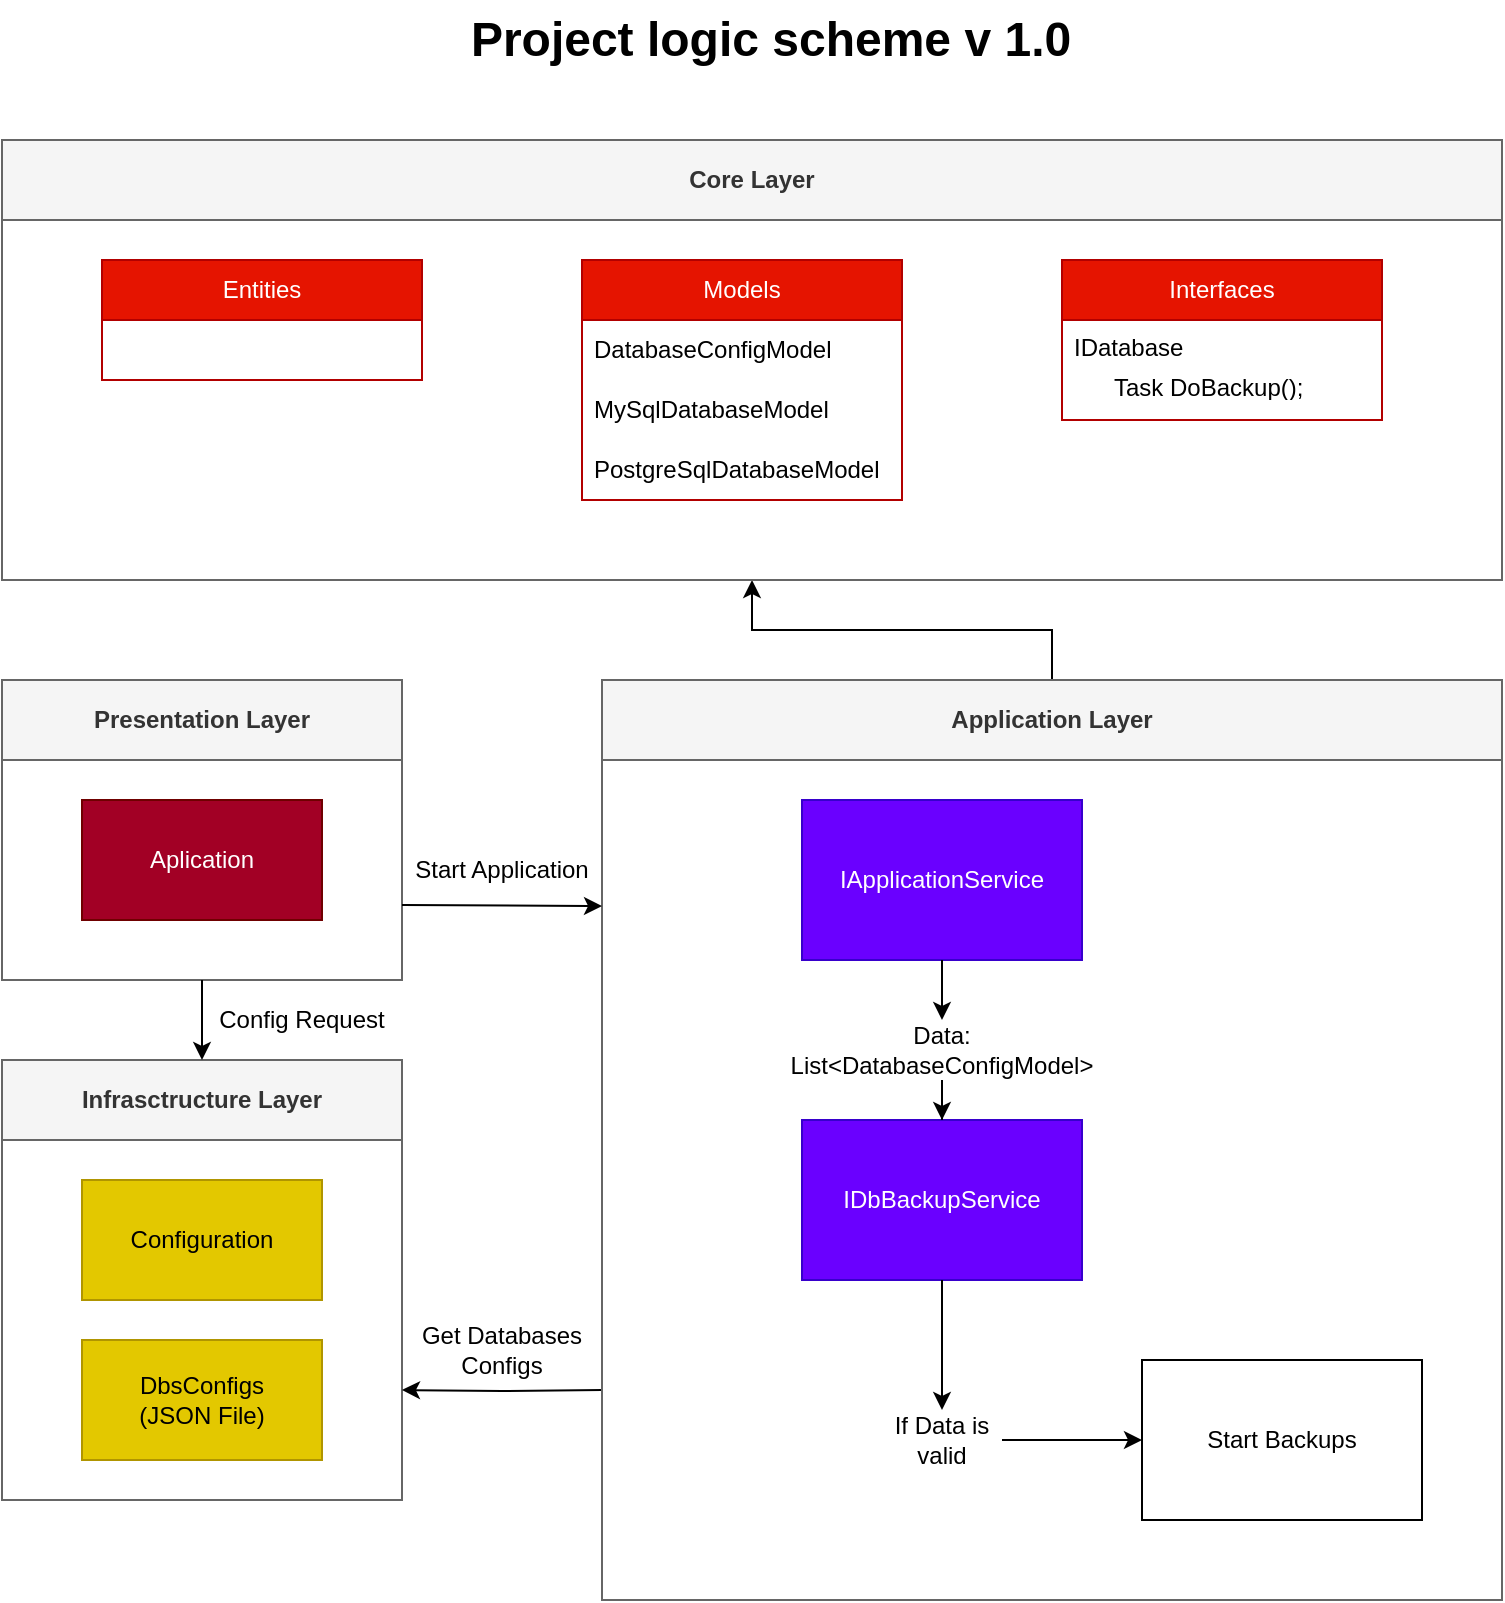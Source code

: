 <mxfile version="21.6.5" type="device">
  <diagram name="Strona-1" id="FpE6mSQgbO2Cne23P6YO">
    <mxGraphModel dx="1424" dy="2005" grid="1" gridSize="10" guides="1" tooltips="1" connect="1" arrows="1" fold="1" page="1" pageScale="1" pageWidth="827" pageHeight="1169" math="0" shadow="0">
      <root>
        <mxCell id="0" />
        <mxCell id="1" parent="0" />
        <mxCell id="5vtchUX7IS7G1YuMAPSC-20" value="Presentation Layer" style="swimlane;whiteSpace=wrap;html=1;startSize=40;fillColor=#f5f5f5;fontColor=#333333;strokeColor=#666666;" vertex="1" parent="1">
          <mxGeometry x="30" y="300" width="200" height="150" as="geometry">
            <mxRectangle x="30" y="430" width="150" height="30" as="alternateBounds" />
          </mxGeometry>
        </mxCell>
        <mxCell id="5vtchUX7IS7G1YuMAPSC-17" value="Aplication" style="rounded=0;whiteSpace=wrap;html=1;fillColor=#a20025;strokeColor=#6F0000;fontColor=#ffffff;" vertex="1" parent="5vtchUX7IS7G1YuMAPSC-20">
          <mxGeometry x="40" y="60" width="120" height="60" as="geometry" />
        </mxCell>
        <mxCell id="5vtchUX7IS7G1YuMAPSC-22" value="Infrasctructure Layer" style="swimlane;whiteSpace=wrap;html=1;startSize=40;fillColor=#f5f5f5;fontColor=#333333;strokeColor=#666666;" vertex="1" parent="1">
          <mxGeometry x="30" y="490" width="200" height="220" as="geometry">
            <mxRectangle x="30" y="430" width="150" height="30" as="alternateBounds" />
          </mxGeometry>
        </mxCell>
        <mxCell id="5vtchUX7IS7G1YuMAPSC-23" value="Configuration" style="rounded=0;whiteSpace=wrap;html=1;fillColor=#e3c800;fontColor=#000000;strokeColor=#B09500;" vertex="1" parent="5vtchUX7IS7G1YuMAPSC-22">
          <mxGeometry x="40" y="60" width="120" height="60" as="geometry" />
        </mxCell>
        <mxCell id="5vtchUX7IS7G1YuMAPSC-53" value="DbsConfigs&lt;br&gt;(JSON File)" style="rounded=0;whiteSpace=wrap;html=1;container=0;fillColor=#e3c800;fontColor=#000000;strokeColor=#B09500;" vertex="1" parent="5vtchUX7IS7G1YuMAPSC-22">
          <mxGeometry x="40" y="140" width="120" height="60" as="geometry" />
        </mxCell>
        <mxCell id="5vtchUX7IS7G1YuMAPSC-24" value="Config Request" style="text;html=1;strokeColor=none;fillColor=none;align=center;verticalAlign=middle;whiteSpace=wrap;rounded=0;" vertex="1" parent="1">
          <mxGeometry x="130" y="450" width="100" height="40" as="geometry" />
        </mxCell>
        <mxCell id="5vtchUX7IS7G1YuMAPSC-36" style="edgeStyle=orthogonalEdgeStyle;rounded=0;orthogonalLoop=1;jettySize=auto;html=1;entryX=0.5;entryY=1;entryDx=0;entryDy=0;" edge="1" parent="1" source="5vtchUX7IS7G1YuMAPSC-25" target="5vtchUX7IS7G1YuMAPSC-33">
          <mxGeometry relative="1" as="geometry" />
        </mxCell>
        <mxCell id="5vtchUX7IS7G1YuMAPSC-54" style="edgeStyle=orthogonalEdgeStyle;rounded=0;orthogonalLoop=1;jettySize=auto;html=1;entryX=1;entryY=0.75;entryDx=0;entryDy=0;" edge="1" parent="1" target="5vtchUX7IS7G1YuMAPSC-22">
          <mxGeometry relative="1" as="geometry">
            <mxPoint x="330" y="655" as="sourcePoint" />
          </mxGeometry>
        </mxCell>
        <mxCell id="5vtchUX7IS7G1YuMAPSC-25" value="Application Layer" style="swimlane;whiteSpace=wrap;html=1;startSize=40;fillColor=#f5f5f5;fontColor=#333333;strokeColor=#666666;" vertex="1" parent="1">
          <mxGeometry x="330" y="300" width="450" height="460" as="geometry">
            <mxRectangle x="30" y="430" width="150" height="30" as="alternateBounds" />
          </mxGeometry>
        </mxCell>
        <mxCell id="5vtchUX7IS7G1YuMAPSC-26" value="IApplicationService" style="rounded=0;whiteSpace=wrap;html=1;fillColor=#6a00ff;fontColor=#ffffff;strokeColor=#3700CC;" vertex="1" parent="5vtchUX7IS7G1YuMAPSC-25">
          <mxGeometry x="100" y="60" width="140" height="80" as="geometry" />
        </mxCell>
        <mxCell id="5vtchUX7IS7G1YuMAPSC-71" value="" style="edgeStyle=orthogonalEdgeStyle;rounded=0;orthogonalLoop=1;jettySize=auto;html=1;entryX=0;entryY=0.5;entryDx=0;entryDy=0;exitX=1;exitY=0.5;exitDx=0;exitDy=0;" edge="1" parent="5vtchUX7IS7G1YuMAPSC-25" source="5vtchUX7IS7G1YuMAPSC-72" target="5vtchUX7IS7G1YuMAPSC-70">
          <mxGeometry relative="1" as="geometry" />
        </mxCell>
        <mxCell id="5vtchUX7IS7G1YuMAPSC-57" value="IDbBackupService" style="rounded=0;whiteSpace=wrap;html=1;fillColor=#6a00ff;fontColor=#ffffff;strokeColor=#3700CC;" vertex="1" parent="5vtchUX7IS7G1YuMAPSC-25">
          <mxGeometry x="100" y="220" width="140" height="80" as="geometry" />
        </mxCell>
        <mxCell id="5vtchUX7IS7G1YuMAPSC-67" value="" style="edgeStyle=orthogonalEdgeStyle;rounded=0;orthogonalLoop=1;jettySize=auto;html=1;" edge="1" parent="5vtchUX7IS7G1YuMAPSC-25" source="5vtchUX7IS7G1YuMAPSC-26" target="5vtchUX7IS7G1YuMAPSC-66">
          <mxGeometry relative="1" as="geometry">
            <mxPoint x="554" y="440" as="sourcePoint" />
            <mxPoint x="554" y="580" as="targetPoint" />
          </mxGeometry>
        </mxCell>
        <mxCell id="5vtchUX7IS7G1YuMAPSC-66" value="Data:&lt;br&gt;List&amp;lt;DatabaseConfigModel&amp;gt;" style="text;html=1;strokeColor=none;fillColor=none;align=center;verticalAlign=middle;whiteSpace=wrap;rounded=0;" vertex="1" parent="5vtchUX7IS7G1YuMAPSC-25">
          <mxGeometry x="120" y="170" width="100" height="30" as="geometry" />
        </mxCell>
        <mxCell id="5vtchUX7IS7G1YuMAPSC-68" value="" style="edgeStyle=orthogonalEdgeStyle;rounded=0;orthogonalLoop=1;jettySize=auto;html=1;entryX=0.5;entryY=0;entryDx=0;entryDy=0;" edge="1" parent="5vtchUX7IS7G1YuMAPSC-25" source="5vtchUX7IS7G1YuMAPSC-66" target="5vtchUX7IS7G1YuMAPSC-57">
          <mxGeometry relative="1" as="geometry">
            <mxPoint x="554" y="500" as="sourcePoint" />
            <mxPoint x="223.5" y="230" as="targetPoint" />
          </mxGeometry>
        </mxCell>
        <mxCell id="5vtchUX7IS7G1YuMAPSC-70" value="Start Backups" style="rounded=0;whiteSpace=wrap;html=1;" vertex="1" parent="5vtchUX7IS7G1YuMAPSC-25">
          <mxGeometry x="270" y="340" width="140" height="80" as="geometry" />
        </mxCell>
        <mxCell id="5vtchUX7IS7G1YuMAPSC-72" value="If Data is valid" style="text;html=1;strokeColor=none;fillColor=none;align=center;verticalAlign=middle;whiteSpace=wrap;rounded=0;" vertex="1" parent="5vtchUX7IS7G1YuMAPSC-25">
          <mxGeometry x="140" y="365" width="60" height="30" as="geometry" />
        </mxCell>
        <mxCell id="5vtchUX7IS7G1YuMAPSC-73" value="" style="edgeStyle=orthogonalEdgeStyle;rounded=0;orthogonalLoop=1;jettySize=auto;html=1;entryX=0.5;entryY=0;entryDx=0;entryDy=0;exitX=0.5;exitY=1;exitDx=0;exitDy=0;" edge="1" parent="5vtchUX7IS7G1YuMAPSC-25" source="5vtchUX7IS7G1YuMAPSC-57" target="5vtchUX7IS7G1YuMAPSC-72">
          <mxGeometry relative="1" as="geometry">
            <mxPoint x="500" y="600" as="sourcePoint" />
            <mxPoint x="600" y="680" as="targetPoint" />
          </mxGeometry>
        </mxCell>
        <mxCell id="5vtchUX7IS7G1YuMAPSC-27" value="Start Application" style="text;html=1;strokeColor=none;fillColor=none;align=center;verticalAlign=middle;whiteSpace=wrap;rounded=0;" vertex="1" parent="1">
          <mxGeometry x="230" y="380" width="100" height="30" as="geometry" />
        </mxCell>
        <mxCell id="5vtchUX7IS7G1YuMAPSC-33" value="Core Layer" style="swimlane;whiteSpace=wrap;html=1;startSize=40;fillColor=#f5f5f5;strokeColor=#666666;fontColor=#333333;" vertex="1" parent="1">
          <mxGeometry x="30" y="30" width="750" height="220" as="geometry">
            <mxRectangle x="30" y="430" width="150" height="30" as="alternateBounds" />
          </mxGeometry>
        </mxCell>
        <mxCell id="5vtchUX7IS7G1YuMAPSC-38" value="Entities" style="swimlane;fontStyle=0;childLayout=stackLayout;horizontal=1;startSize=30;horizontalStack=0;resizeParent=1;resizeParentMax=0;resizeLast=0;collapsible=1;marginBottom=0;whiteSpace=wrap;html=1;fillColor=#e51400;fontColor=#ffffff;strokeColor=#B20000;" vertex="1" parent="5vtchUX7IS7G1YuMAPSC-33">
          <mxGeometry x="50" y="60" width="160" height="60" as="geometry" />
        </mxCell>
        <mxCell id="5vtchUX7IS7G1YuMAPSC-42" value="Models" style="swimlane;fontStyle=0;childLayout=stackLayout;horizontal=1;startSize=30;horizontalStack=0;resizeParent=1;resizeParentMax=0;resizeLast=0;collapsible=1;marginBottom=0;whiteSpace=wrap;html=1;fillColor=#e51400;fontColor=#ffffff;strokeColor=#B20000;" vertex="1" parent="5vtchUX7IS7G1YuMAPSC-33">
          <mxGeometry x="290" y="60" width="160" height="120" as="geometry" />
        </mxCell>
        <mxCell id="5vtchUX7IS7G1YuMAPSC-43" value="DatabaseConfigModel" style="text;strokeColor=none;fillColor=none;align=left;verticalAlign=middle;spacingLeft=4;spacingRight=4;overflow=hidden;points=[[0,0.5],[1,0.5]];portConstraint=eastwest;rotatable=0;whiteSpace=wrap;html=1;" vertex="1" parent="5vtchUX7IS7G1YuMAPSC-42">
          <mxGeometry y="30" width="160" height="30" as="geometry" />
        </mxCell>
        <mxCell id="5vtchUX7IS7G1YuMAPSC-44" value="MySqlDatabaseModel" style="text;strokeColor=none;fillColor=none;align=left;verticalAlign=middle;spacingLeft=4;spacingRight=4;overflow=hidden;points=[[0,0.5],[1,0.5]];portConstraint=eastwest;rotatable=0;whiteSpace=wrap;html=1;" vertex="1" parent="5vtchUX7IS7G1YuMAPSC-42">
          <mxGeometry y="60" width="160" height="30" as="geometry" />
        </mxCell>
        <mxCell id="5vtchUX7IS7G1YuMAPSC-62" value="PostgreSqlDatabaseModel" style="text;strokeColor=none;fillColor=none;align=left;verticalAlign=middle;spacingLeft=4;spacingRight=4;overflow=hidden;points=[[0,0.5],[1,0.5]];portConstraint=eastwest;rotatable=0;whiteSpace=wrap;html=1;" vertex="1" parent="5vtchUX7IS7G1YuMAPSC-42">
          <mxGeometry y="90" width="160" height="30" as="geometry" />
        </mxCell>
        <mxCell id="5vtchUX7IS7G1YuMAPSC-46" value="Interfaces" style="swimlane;fontStyle=0;childLayout=stackLayout;horizontal=1;startSize=30;horizontalStack=0;resizeParent=1;resizeParentMax=0;resizeLast=0;collapsible=1;marginBottom=0;whiteSpace=wrap;html=1;fillColor=#e51400;fontColor=#ffffff;strokeColor=#B20000;" vertex="1" parent="5vtchUX7IS7G1YuMAPSC-33">
          <mxGeometry x="530" y="60" width="160" height="80" as="geometry" />
        </mxCell>
        <mxCell id="5vtchUX7IS7G1YuMAPSC-48" value="IDatabase" style="text;strokeColor=none;fillColor=none;align=left;verticalAlign=top;spacingLeft=4;spacingRight=4;overflow=hidden;points=[[0,0.5],[1,0.5]];portConstraint=eastwest;rotatable=0;whiteSpace=wrap;html=1;container=1;" vertex="1" parent="5vtchUX7IS7G1YuMAPSC-46">
          <mxGeometry y="30" width="160" height="50" as="geometry">
            <mxRectangle y="30" width="160" height="30" as="alternateBounds" />
          </mxGeometry>
        </mxCell>
        <mxCell id="5vtchUX7IS7G1YuMAPSC-61" value="Task DoBackup();" style="text;strokeColor=none;fillColor=none;align=left;verticalAlign=middle;spacingLeft=4;spacingRight=4;overflow=hidden;points=[[0,0.5],[1,0.5]];portConstraint=eastwest;rotatable=0;whiteSpace=wrap;html=1;" vertex="1" parent="5vtchUX7IS7G1YuMAPSC-48">
          <mxGeometry x="20" y="25" width="110" height="16.667" as="geometry" />
        </mxCell>
        <mxCell id="5vtchUX7IS7G1YuMAPSC-37" value="" style="endArrow=classic;html=1;rounded=0;exitX=1;exitY=0.75;exitDx=0;exitDy=0;" edge="1" parent="1" source="5vtchUX7IS7G1YuMAPSC-20">
          <mxGeometry width="50" height="50" relative="1" as="geometry">
            <mxPoint x="430" y="440" as="sourcePoint" />
            <mxPoint x="330" y="413" as="targetPoint" />
          </mxGeometry>
        </mxCell>
        <mxCell id="5vtchUX7IS7G1YuMAPSC-50" value="" style="endArrow=classic;html=1;rounded=0;exitX=0.5;exitY=1;exitDx=0;exitDy=0;entryX=0.5;entryY=0;entryDx=0;entryDy=0;" edge="1" parent="1" source="5vtchUX7IS7G1YuMAPSC-20" target="5vtchUX7IS7G1YuMAPSC-22">
          <mxGeometry width="50" height="50" relative="1" as="geometry">
            <mxPoint x="430" y="440" as="sourcePoint" />
            <mxPoint x="130" y="560" as="targetPoint" />
          </mxGeometry>
        </mxCell>
        <mxCell id="5vtchUX7IS7G1YuMAPSC-56" value="Get Databases Configs" style="text;html=1;strokeColor=none;fillColor=none;align=center;verticalAlign=middle;whiteSpace=wrap;rounded=0;" vertex="1" parent="1">
          <mxGeometry x="230" y="620" width="100" height="30" as="geometry" />
        </mxCell>
        <mxCell id="5vtchUX7IS7G1YuMAPSC-74" value="Project logic scheme v 1.0" style="text;strokeColor=none;fillColor=none;html=1;fontSize=24;fontStyle=1;verticalAlign=middle;align=center;" vertex="1" parent="1">
          <mxGeometry x="364" y="-40" width="100" height="40" as="geometry" />
        </mxCell>
      </root>
    </mxGraphModel>
  </diagram>
</mxfile>
